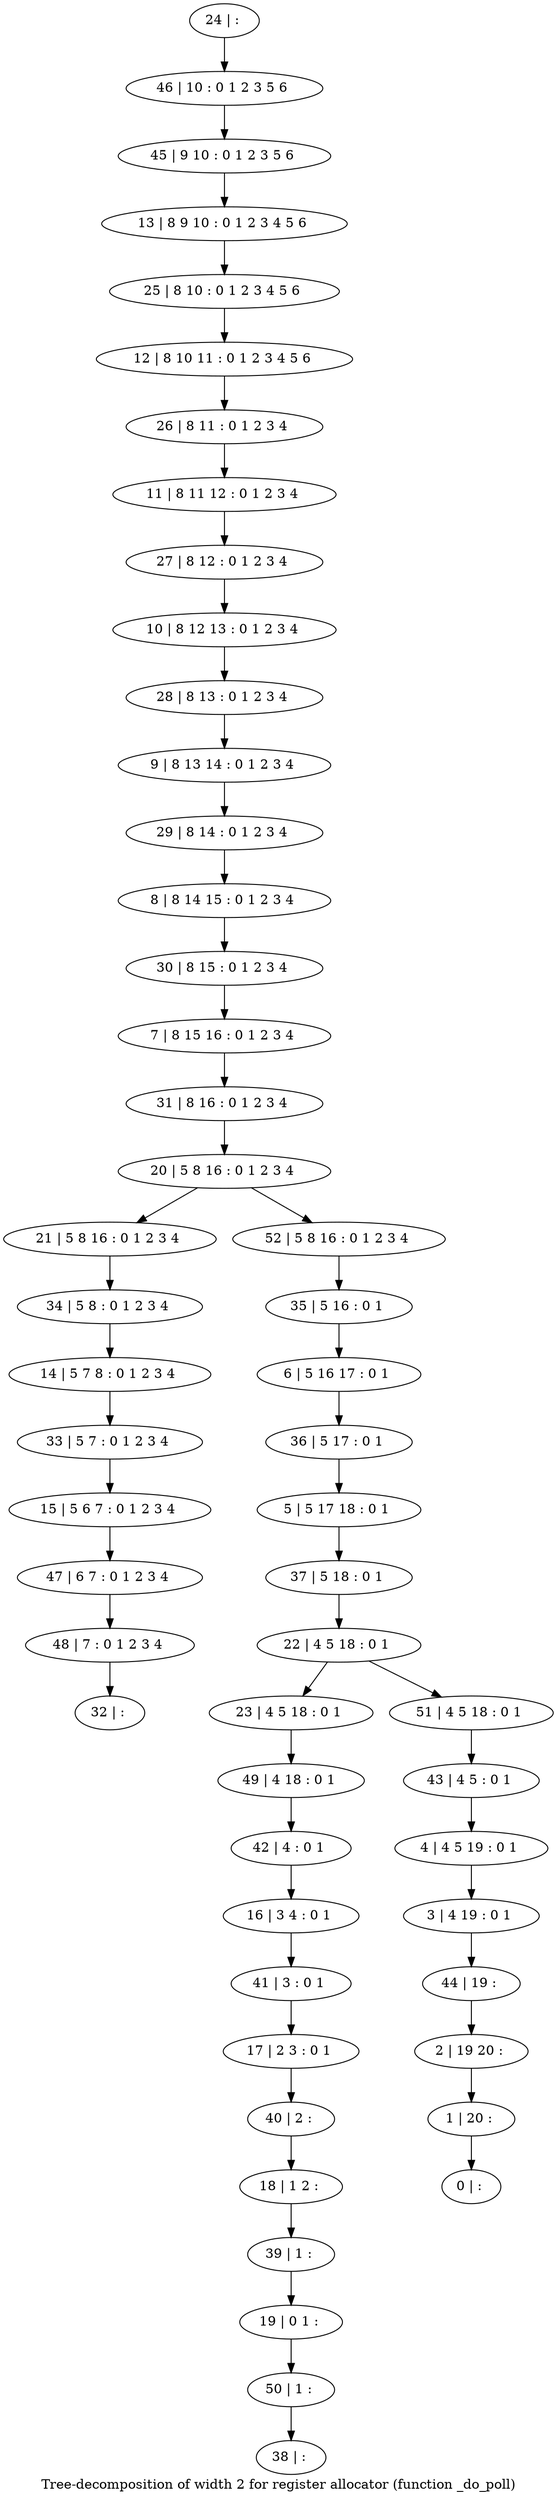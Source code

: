 digraph G {
graph [label="Tree-decomposition of width 2 for register allocator (function _do_poll)"]
0[label="0 | : "];
1[label="1 | 20 : "];
2[label="2 | 19 20 : "];
3[label="3 | 4 19 : 0 1 "];
4[label="4 | 4 5 19 : 0 1 "];
5[label="5 | 5 17 18 : 0 1 "];
6[label="6 | 5 16 17 : 0 1 "];
7[label="7 | 8 15 16 : 0 1 2 3 4 "];
8[label="8 | 8 14 15 : 0 1 2 3 4 "];
9[label="9 | 8 13 14 : 0 1 2 3 4 "];
10[label="10 | 8 12 13 : 0 1 2 3 4 "];
11[label="11 | 8 11 12 : 0 1 2 3 4 "];
12[label="12 | 8 10 11 : 0 1 2 3 4 5 6 "];
13[label="13 | 8 9 10 : 0 1 2 3 4 5 6 "];
14[label="14 | 5 7 8 : 0 1 2 3 4 "];
15[label="15 | 5 6 7 : 0 1 2 3 4 "];
16[label="16 | 3 4 : 0 1 "];
17[label="17 | 2 3 : 0 1 "];
18[label="18 | 1 2 : "];
19[label="19 | 0 1 : "];
20[label="20 | 5 8 16 : 0 1 2 3 4 "];
21[label="21 | 5 8 16 : 0 1 2 3 4 "];
22[label="22 | 4 5 18 : 0 1 "];
23[label="23 | 4 5 18 : 0 1 "];
24[label="24 | : "];
25[label="25 | 8 10 : 0 1 2 3 4 5 6 "];
26[label="26 | 8 11 : 0 1 2 3 4 "];
27[label="27 | 8 12 : 0 1 2 3 4 "];
28[label="28 | 8 13 : 0 1 2 3 4 "];
29[label="29 | 8 14 : 0 1 2 3 4 "];
30[label="30 | 8 15 : 0 1 2 3 4 "];
31[label="31 | 8 16 : 0 1 2 3 4 "];
32[label="32 | : "];
33[label="33 | 5 7 : 0 1 2 3 4 "];
34[label="34 | 5 8 : 0 1 2 3 4 "];
35[label="35 | 5 16 : 0 1 "];
36[label="36 | 5 17 : 0 1 "];
37[label="37 | 5 18 : 0 1 "];
38[label="38 | : "];
39[label="39 | 1 : "];
40[label="40 | 2 : "];
41[label="41 | 3 : 0 1 "];
42[label="42 | 4 : 0 1 "];
43[label="43 | 4 5 : 0 1 "];
44[label="44 | 19 : "];
45[label="45 | 9 10 : 0 1 2 3 5 6 "];
46[label="46 | 10 : 0 1 2 3 5 6 "];
47[label="47 | 6 7 : 0 1 2 3 4 "];
48[label="48 | 7 : 0 1 2 3 4 "];
49[label="49 | 4 18 : 0 1 "];
50[label="50 | 1 : "];
51[label="51 | 4 5 18 : 0 1 "];
52[label="52 | 5 8 16 : 0 1 2 3 4 "];
33->15 ;
14->33 ;
34->14 ;
21->34 ;
39->19 ;
18->39 ;
40->18 ;
17->40 ;
41->17 ;
16->41 ;
42->16 ;
15->47 ;
48->32 ;
47->48 ;
49->42 ;
23->49 ;
50->38 ;
19->50 ;
24->46 ;
46->45 ;
45->13 ;
13->25 ;
25->12 ;
12->26 ;
26->11 ;
11->27 ;
27->10 ;
10->28 ;
28->9 ;
9->29 ;
29->8 ;
8->30 ;
30->7 ;
7->31 ;
31->20 ;
35->6 ;
6->36 ;
36->5 ;
5->37 ;
37->22 ;
43->4 ;
4->3 ;
3->44 ;
44->2 ;
2->1 ;
1->0 ;
51->43 ;
52->35 ;
22->23 ;
22->51 ;
20->21 ;
20->52 ;
}
